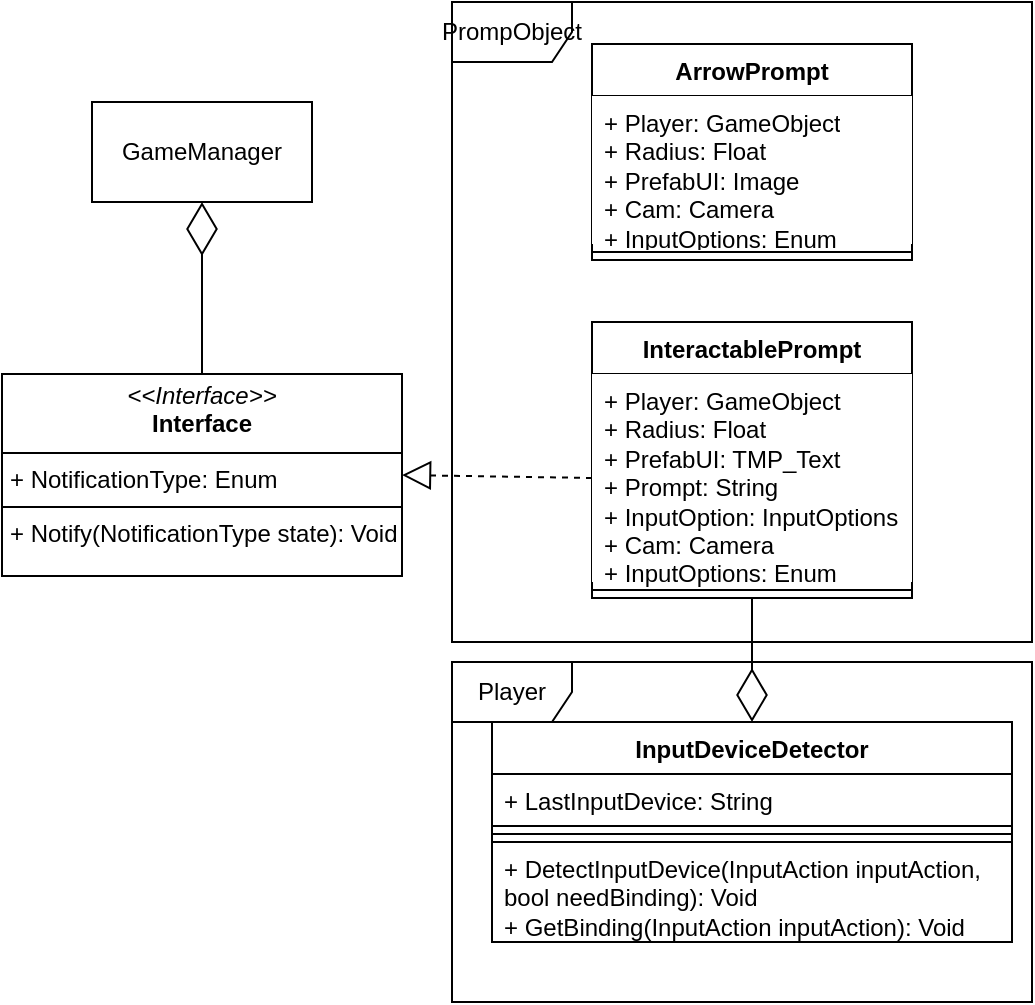 <mxfile version="26.2.13">
  <diagram name="Page-1" id="L-61pG9S0fgR8F_F1Gwd">
    <mxGraphModel dx="1795" dy="653" grid="1" gridSize="10" guides="1" tooltips="1" connect="1" arrows="1" fold="1" page="1" pageScale="1" pageWidth="827" pageHeight="1169" math="0" shadow="0">
      <root>
        <mxCell id="0" />
        <mxCell id="1" parent="0" />
        <mxCell id="ER_opp8CVW34JiD_tIu4-1" value="ArrowPrompt" style="swimlane;fontStyle=1;align=center;verticalAlign=top;childLayout=stackLayout;horizontal=1;startSize=26;horizontalStack=0;resizeParent=1;resizeParentMax=0;resizeLast=0;collapsible=1;marginBottom=0;whiteSpace=wrap;html=1;" vertex="1" parent="1">
          <mxGeometry x="210" y="21" width="160" height="108" as="geometry" />
        </mxCell>
        <mxCell id="ER_opp8CVW34JiD_tIu4-2" value="+ Player: GameObject&lt;div&gt;+ Radius: Float&lt;br&gt;&lt;div&gt;+ PrefabUI: Image&lt;/div&gt;&lt;div&gt;+ Cam: Camera&lt;/div&gt;&lt;div&gt;+ InputOptions: Enum&lt;/div&gt;&lt;/div&gt;" style="text;strokeColor=none;fillColor=default;align=left;verticalAlign=top;spacingLeft=4;spacingRight=4;overflow=hidden;rotatable=0;points=[[0,0.5],[1,0.5]];portConstraint=eastwest;whiteSpace=wrap;html=1;" vertex="1" parent="ER_opp8CVW34JiD_tIu4-1">
          <mxGeometry y="26" width="160" height="74" as="geometry" />
        </mxCell>
        <mxCell id="ER_opp8CVW34JiD_tIu4-3" value="" style="line;strokeWidth=1;fillColor=none;align=left;verticalAlign=middle;spacingTop=-1;spacingLeft=3;spacingRight=3;rotatable=0;labelPosition=right;points=[];portConstraint=eastwest;strokeColor=inherit;" vertex="1" parent="ER_opp8CVW34JiD_tIu4-1">
          <mxGeometry y="100" width="160" height="8" as="geometry" />
        </mxCell>
        <mxCell id="ER_opp8CVW34JiD_tIu4-5" value="InteractablePrompt" style="swimlane;fontStyle=1;align=center;verticalAlign=top;childLayout=stackLayout;horizontal=1;startSize=26;horizontalStack=0;resizeParent=1;resizeParentMax=0;resizeLast=0;collapsible=1;marginBottom=0;whiteSpace=wrap;html=1;" vertex="1" parent="1">
          <mxGeometry x="210" y="160" width="160" height="138" as="geometry" />
        </mxCell>
        <mxCell id="ER_opp8CVW34JiD_tIu4-6" value="+ Player: GameObject&lt;div&gt;+ Radius: Float&lt;br&gt;&lt;div&gt;+ PrefabUI: TMP_Text&lt;/div&gt;&lt;div&gt;+ Prompt: String&lt;/div&gt;&lt;div&gt;+ InputOption: InputOptions&lt;/div&gt;&lt;div&gt;+ Cam: Camera&lt;/div&gt;&lt;div&gt;+ InputOptions: Enum&lt;/div&gt;&lt;/div&gt;" style="text;strokeColor=none;fillColor=default;align=left;verticalAlign=top;spacingLeft=4;spacingRight=4;overflow=hidden;rotatable=0;points=[[0,0.5],[1,0.5]];portConstraint=eastwest;whiteSpace=wrap;html=1;" vertex="1" parent="ER_opp8CVW34JiD_tIu4-5">
          <mxGeometry y="26" width="160" height="104" as="geometry" />
        </mxCell>
        <mxCell id="ER_opp8CVW34JiD_tIu4-7" value="" style="line;strokeWidth=1;fillColor=none;align=left;verticalAlign=middle;spacingTop=-1;spacingLeft=3;spacingRight=3;rotatable=0;labelPosition=right;points=[];portConstraint=eastwest;strokeColor=inherit;" vertex="1" parent="ER_opp8CVW34JiD_tIu4-5">
          <mxGeometry y="130" width="160" height="8" as="geometry" />
        </mxCell>
        <mxCell id="ER_opp8CVW34JiD_tIu4-8" value="GameManager" style="html=1;whiteSpace=wrap;" vertex="1" parent="1">
          <mxGeometry x="-40" y="50" width="110" height="50" as="geometry" />
        </mxCell>
        <mxCell id="ER_opp8CVW34JiD_tIu4-9" value="&lt;p style=&quot;margin:0px;margin-top:4px;text-align:center;&quot;&gt;&lt;i&gt;&amp;lt;&amp;lt;Interface&amp;gt;&amp;gt;&lt;/i&gt;&lt;br&gt;&lt;b&gt;Interface&lt;/b&gt;&lt;/p&gt;&lt;hr size=&quot;1&quot; style=&quot;border-style:solid;&quot;&gt;&lt;p style=&quot;margin:0px;margin-left:4px;&quot;&gt;+ NotificationType: Enum&lt;br&gt;&lt;/p&gt;&lt;hr size=&quot;1&quot; style=&quot;border-style:solid;&quot;&gt;&lt;p style=&quot;margin:0px;margin-left:4px;&quot;&gt;+ Notify(NotificationType state): Void&lt;/p&gt;" style="verticalAlign=top;align=left;overflow=fill;html=1;whiteSpace=wrap;" vertex="1" parent="1">
          <mxGeometry x="-85" y="186" width="200" height="101" as="geometry" />
        </mxCell>
        <mxCell id="ER_opp8CVW34JiD_tIu4-10" value="" style="endArrow=diamondThin;endFill=0;endSize=24;html=1;rounded=0;entryX=0.5;entryY=1;entryDx=0;entryDy=0;exitX=0.5;exitY=0;exitDx=0;exitDy=0;" edge="1" parent="1" source="ER_opp8CVW34JiD_tIu4-9" target="ER_opp8CVW34JiD_tIu4-8">
          <mxGeometry width="160" relative="1" as="geometry">
            <mxPoint x="260" y="340" as="sourcePoint" />
            <mxPoint x="420" y="340" as="targetPoint" />
          </mxGeometry>
        </mxCell>
        <mxCell id="ER_opp8CVW34JiD_tIu4-11" value="" style="endArrow=block;dashed=1;endFill=0;endSize=12;html=1;rounded=0;exitX=0;exitY=0.5;exitDx=0;exitDy=0;entryX=1;entryY=0.5;entryDx=0;entryDy=0;" edge="1" parent="1" source="ER_opp8CVW34JiD_tIu4-6" target="ER_opp8CVW34JiD_tIu4-9">
          <mxGeometry width="160" relative="1" as="geometry">
            <mxPoint x="260" y="340" as="sourcePoint" />
            <mxPoint x="420" y="340" as="targetPoint" />
          </mxGeometry>
        </mxCell>
        <mxCell id="ER_opp8CVW34JiD_tIu4-12" value="InputDeviceDetector" style="swimlane;fontStyle=1;align=center;verticalAlign=top;childLayout=stackLayout;horizontal=1;startSize=26;horizontalStack=0;resizeParent=1;resizeParentMax=0;resizeLast=0;collapsible=1;marginBottom=0;whiteSpace=wrap;html=1;" vertex="1" parent="1">
          <mxGeometry x="160" y="360" width="260" height="110" as="geometry" />
        </mxCell>
        <mxCell id="ER_opp8CVW34JiD_tIu4-13" value="+ LastInputDevice: String" style="text;strokeColor=default;fillColor=default;align=left;verticalAlign=top;spacingLeft=4;spacingRight=4;overflow=hidden;rotatable=0;points=[[0,0.5],[1,0.5]];portConstraint=eastwest;whiteSpace=wrap;html=1;" vertex="1" parent="ER_opp8CVW34JiD_tIu4-12">
          <mxGeometry y="26" width="260" height="26" as="geometry" />
        </mxCell>
        <mxCell id="ER_opp8CVW34JiD_tIu4-14" value="" style="line;strokeWidth=1;fillColor=default;align=left;verticalAlign=middle;spacingTop=-1;spacingLeft=3;spacingRight=3;rotatable=0;labelPosition=right;points=[];portConstraint=eastwest;strokeColor=inherit;" vertex="1" parent="ER_opp8CVW34JiD_tIu4-12">
          <mxGeometry y="52" width="260" height="8" as="geometry" />
        </mxCell>
        <mxCell id="ER_opp8CVW34JiD_tIu4-15" value="+ DetectInputDevice(InputAction inputAction, bool needBinding): Void&lt;div&gt;+ GetBinding(InputAction inputAction): Void&lt;/div&gt;" style="text;strokeColor=default;fillColor=default;align=left;verticalAlign=top;spacingLeft=4;spacingRight=4;overflow=hidden;rotatable=0;points=[[0,0.5],[1,0.5]];portConstraint=eastwest;whiteSpace=wrap;html=1;" vertex="1" parent="ER_opp8CVW34JiD_tIu4-12">
          <mxGeometry y="60" width="260" height="50" as="geometry" />
        </mxCell>
        <mxCell id="ER_opp8CVW34JiD_tIu4-16" value="" style="endArrow=diamondThin;endFill=0;endSize=24;html=1;rounded=0;exitX=0.5;exitY=1;exitDx=0;exitDy=0;entryX=0.5;entryY=0;entryDx=0;entryDy=0;" edge="1" parent="1" source="ER_opp8CVW34JiD_tIu4-5" target="ER_opp8CVW34JiD_tIu4-12">
          <mxGeometry width="160" relative="1" as="geometry">
            <mxPoint x="260" y="340" as="sourcePoint" />
            <mxPoint x="420" y="340" as="targetPoint" />
          </mxGeometry>
        </mxCell>
        <mxCell id="ER_opp8CVW34JiD_tIu4-17" value="PrompObject" style="shape=umlFrame;whiteSpace=wrap;html=1;pointerEvents=0;" vertex="1" parent="1">
          <mxGeometry x="140" width="290" height="320" as="geometry" />
        </mxCell>
        <mxCell id="ER_opp8CVW34JiD_tIu4-18" value="Player" style="shape=umlFrame;whiteSpace=wrap;html=1;pointerEvents=0;" vertex="1" parent="1">
          <mxGeometry x="140" y="330" width="290" height="170" as="geometry" />
        </mxCell>
      </root>
    </mxGraphModel>
  </diagram>
</mxfile>
